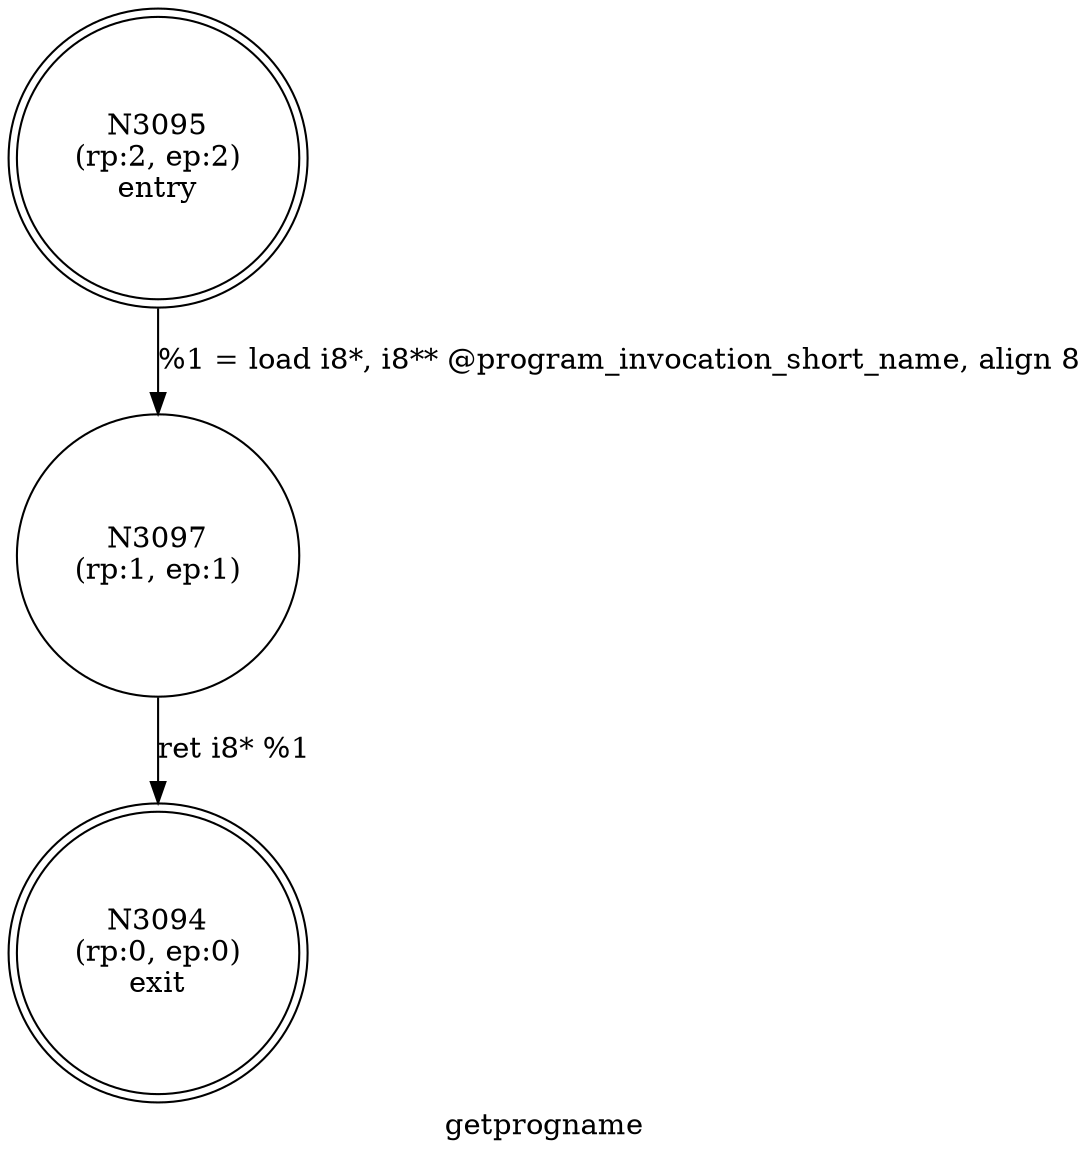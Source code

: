 digraph getprogname {
label="getprogname"
3094 [label="N3094\n(rp:0, ep:0)\nexit", shape="doublecircle"]
3095 [label="N3095\n(rp:2, ep:2)\nentry", shape="doublecircle"]
3095 -> 3097 [label="%1 = load i8*, i8** @program_invocation_short_name, align 8"]
3097 [label="N3097\n(rp:1, ep:1)", shape="circle"]
3097 -> 3094 [label="ret i8* %1"]
}
